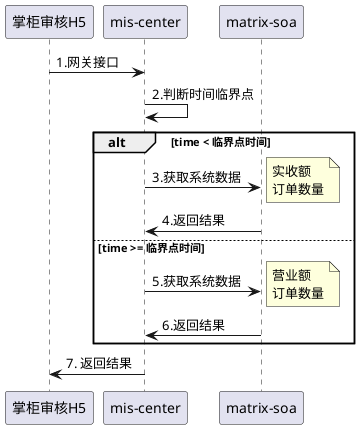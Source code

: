 @startuml
掌柜审核H5 -> mis as "mis-center": 1.网关接口
mis -> mis : 2.判断时间临界点
alt time < 临界点时间
    mis -> matrix as "matrix-soa": 3.获取系统数据
    note right
      实收额
      订单数量
    end note
    matrix -> mis : 4.返回结果
else time >= 临界点时间
    mis -> matrix as "matrix-soa": 5.获取系统数据
    note right
     营业额
     订单数量
    end note
    matrix -> mis : 6.返回结果
end
mis -> 掌柜审核H5 : 7. 返回结果
@enduml
